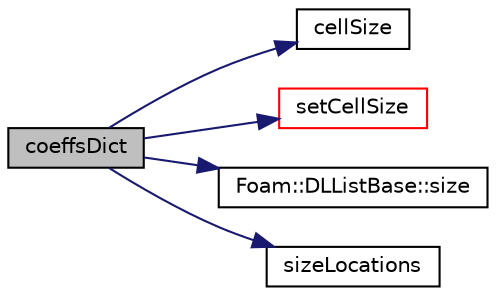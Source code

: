 digraph "coeffsDict"
{
  bgcolor="transparent";
  edge [fontname="Helvetica",fontsize="10",labelfontname="Helvetica",labelfontsize="10"];
  node [fontname="Helvetica",fontsize="10",shape=record];
  rankdir="LR";
  Node1 [label="coeffsDict",height=0.2,width=0.4,color="black", fillcolor="grey75", style="filled", fontcolor="black"];
  Node1 -> Node2 [color="midnightblue",fontsize="10",style="solid",fontname="Helvetica"];
  Node2 [label="cellSize",height=0.2,width=0.4,color="black",URL="$a00232.html#a5b1f875f3957406c8efc681fb7e05121",tooltip="Modify scalar argument to the cell size specified by function. "];
  Node1 -> Node3 [color="midnightblue",fontsize="10",style="solid",fontname="Helvetica"];
  Node3 [label="setCellSize",height=0.2,width=0.4,color="red",URL="$a00232.html#aea9a335a02abb8be480ce027d87dc742"];
  Node1 -> Node4 [color="midnightblue",fontsize="10",style="solid",fontname="Helvetica"];
  Node4 [label="Foam::DLListBase::size",height=0.2,width=0.4,color="black",URL="$a00581.html#a723361dc2020160f5492e8fe2d09fa44",tooltip="Return number of elements in list. "];
  Node1 -> Node5 [color="midnightblue",fontsize="10",style="solid",fontname="Helvetica"];
  Node5 [label="sizeLocations",height=0.2,width=0.4,color="black",URL="$a00232.html#aa58198a1db3eda0e80574d985abd2952"];
}
